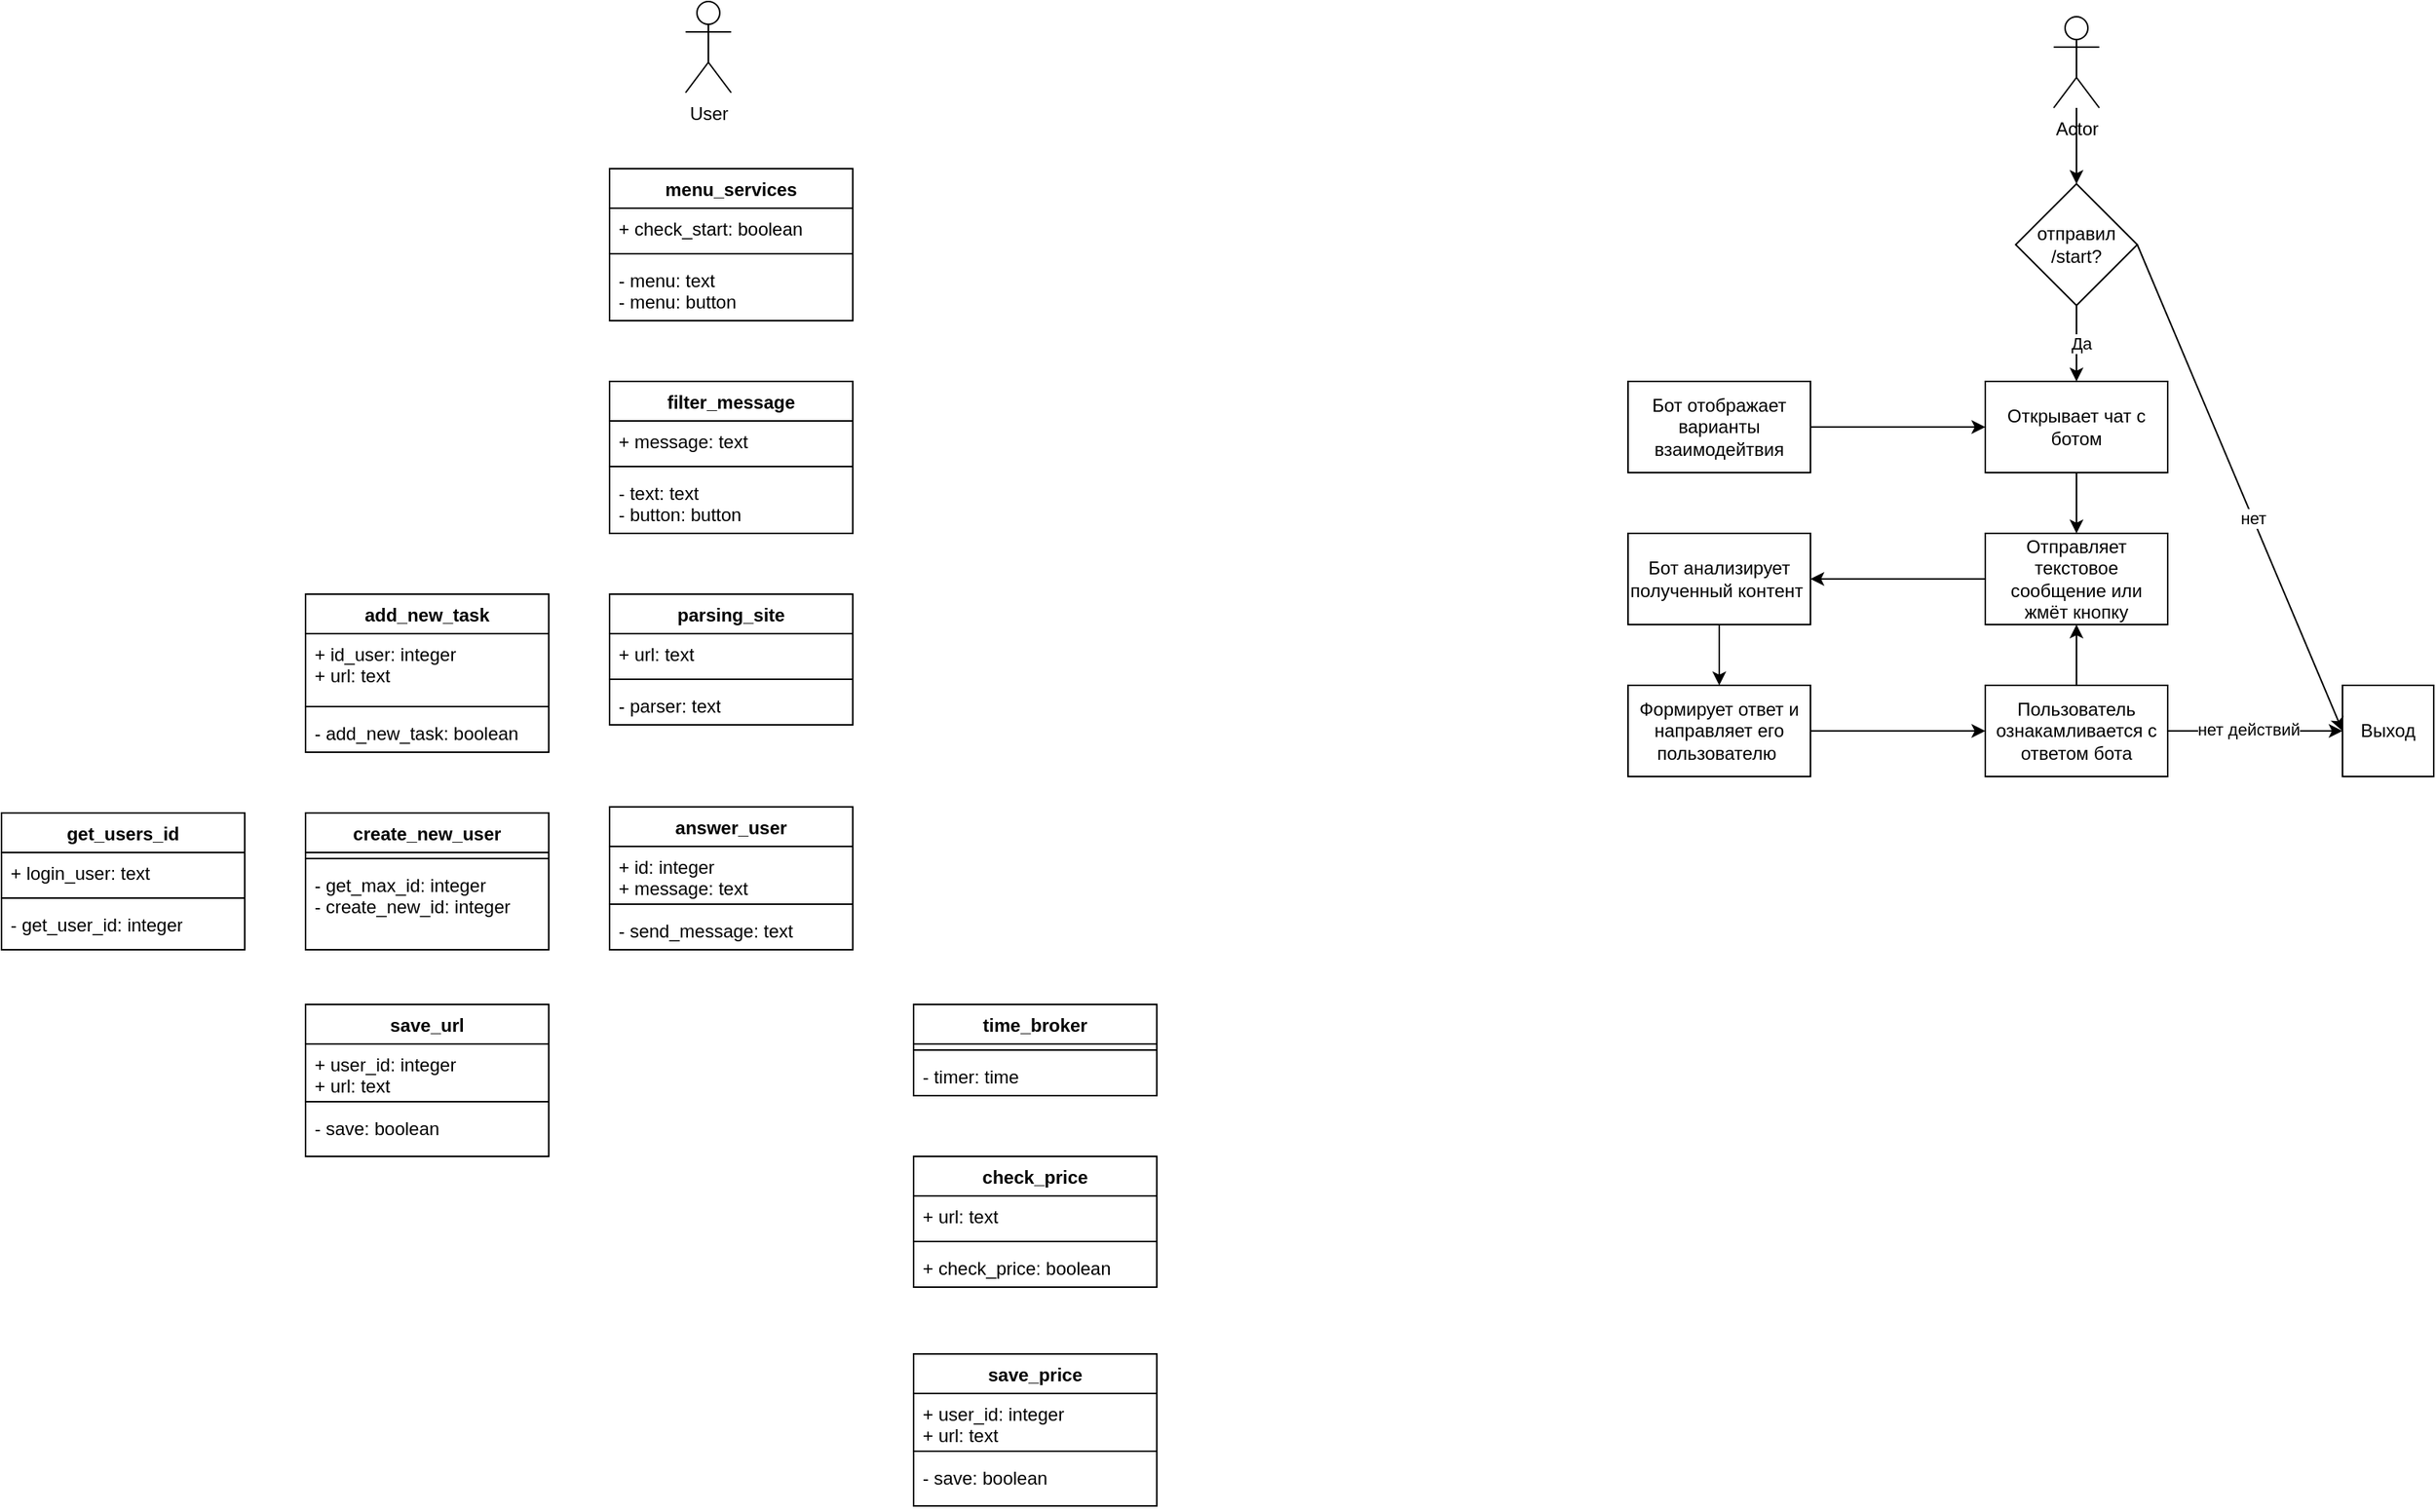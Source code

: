 <mxfile version="22.0.8" type="github">
  <diagram name="Страница — 1" id="5FJGtUaLvc8kbi69Jgre">
    <mxGraphModel dx="1953" dy="904" grid="1" gridSize="10" guides="1" tooltips="1" connect="1" arrows="1" fold="1" page="1" pageScale="1" pageWidth="827" pageHeight="1169" math="0" shadow="0">
      <root>
        <mxCell id="0" />
        <mxCell id="1" parent="0" />
        <mxCell id="BHRzeg4Tige4BvSvJ6PO-1" value="Actor" style="shape=umlActor;verticalLabelPosition=bottom;verticalAlign=top;html=1;outlineConnect=0;" parent="1" vertex="1">
          <mxGeometry x="550" y="40" width="30" height="60" as="geometry" />
        </mxCell>
        <mxCell id="BHRzeg4Tige4BvSvJ6PO-2" value="Отправляет текстовое сообщение или жмёт кнопку" style="rounded=0;whiteSpace=wrap;html=1;" parent="1" vertex="1">
          <mxGeometry x="505" y="380" width="120" height="60" as="geometry" />
        </mxCell>
        <mxCell id="BHRzeg4Tige4BvSvJ6PO-3" value="" style="endArrow=classic;html=1;rounded=0;entryX=0.5;entryY=0;entryDx=0;entryDy=0;" parent="1" source="BHRzeg4Tige4BvSvJ6PO-22" target="BHRzeg4Tige4BvSvJ6PO-4" edge="1">
          <mxGeometry width="50" height="50" relative="1" as="geometry">
            <mxPoint x="550" y="510" as="sourcePoint" />
            <mxPoint x="600" y="460" as="targetPoint" />
          </mxGeometry>
        </mxCell>
        <mxCell id="BHRzeg4Tige4BvSvJ6PO-24" value="Да" style="edgeLabel;html=1;align=center;verticalAlign=middle;resizable=0;points=[];" parent="BHRzeg4Tige4BvSvJ6PO-3" vertex="1" connectable="0">
          <mxGeometry y="3" relative="1" as="geometry">
            <mxPoint as="offset" />
          </mxGeometry>
        </mxCell>
        <mxCell id="BHRzeg4Tige4BvSvJ6PO-4" value="Открывает чат с ботом" style="rounded=0;whiteSpace=wrap;html=1;" parent="1" vertex="1">
          <mxGeometry x="505" y="280" width="120" height="60" as="geometry" />
        </mxCell>
        <mxCell id="BHRzeg4Tige4BvSvJ6PO-6" value="Бот отображает варианты взаимодейтвия" style="rounded=0;whiteSpace=wrap;html=1;" parent="1" vertex="1">
          <mxGeometry x="270" y="280" width="120" height="60" as="geometry" />
        </mxCell>
        <mxCell id="BHRzeg4Tige4BvSvJ6PO-7" value="" style="endArrow=classic;html=1;rounded=0;exitX=1;exitY=0.5;exitDx=0;exitDy=0;entryX=0;entryY=0.5;entryDx=0;entryDy=0;" parent="1" source="BHRzeg4Tige4BvSvJ6PO-6" target="BHRzeg4Tige4BvSvJ6PO-4" edge="1">
          <mxGeometry width="50" height="50" relative="1" as="geometry">
            <mxPoint x="550" y="610" as="sourcePoint" />
            <mxPoint x="600" y="560" as="targetPoint" />
          </mxGeometry>
        </mxCell>
        <mxCell id="BHRzeg4Tige4BvSvJ6PO-8" value="" style="endArrow=classic;html=1;rounded=0;exitX=0.5;exitY=1;exitDx=0;exitDy=0;entryX=0.5;entryY=0;entryDx=0;entryDy=0;" parent="1" source="BHRzeg4Tige4BvSvJ6PO-4" target="BHRzeg4Tige4BvSvJ6PO-2" edge="1">
          <mxGeometry width="50" height="50" relative="1" as="geometry">
            <mxPoint x="550" y="610" as="sourcePoint" />
            <mxPoint x="600" y="560" as="targetPoint" />
          </mxGeometry>
        </mxCell>
        <mxCell id="BHRzeg4Tige4BvSvJ6PO-9" value="Бот анализирует полученный контент&amp;nbsp;" style="rounded=0;whiteSpace=wrap;html=1;" parent="1" vertex="1">
          <mxGeometry x="270" y="380" width="120" height="60" as="geometry" />
        </mxCell>
        <mxCell id="BHRzeg4Tige4BvSvJ6PO-10" value="" style="endArrow=classic;html=1;rounded=0;entryX=1;entryY=0.5;entryDx=0;entryDy=0;exitX=0;exitY=0.5;exitDx=0;exitDy=0;" parent="1" source="BHRzeg4Tige4BvSvJ6PO-2" target="BHRzeg4Tige4BvSvJ6PO-9" edge="1">
          <mxGeometry width="50" height="50" relative="1" as="geometry">
            <mxPoint x="460" y="470" as="sourcePoint" />
            <mxPoint x="510" y="420" as="targetPoint" />
          </mxGeometry>
        </mxCell>
        <mxCell id="BHRzeg4Tige4BvSvJ6PO-11" value="Пользователь ознакамливается с ответом бота" style="rounded=0;whiteSpace=wrap;html=1;" parent="1" vertex="1">
          <mxGeometry x="505" y="480" width="120" height="60" as="geometry" />
        </mxCell>
        <mxCell id="BHRzeg4Tige4BvSvJ6PO-12" value="Формирует ответ и направляет его пользователю&amp;nbsp;" style="rounded=0;whiteSpace=wrap;html=1;" parent="1" vertex="1">
          <mxGeometry x="270" y="480" width="120" height="60" as="geometry" />
        </mxCell>
        <mxCell id="BHRzeg4Tige4BvSvJ6PO-13" value="" style="endArrow=classic;html=1;rounded=0;entryX=0.5;entryY=0;entryDx=0;entryDy=0;exitX=0.5;exitY=1;exitDx=0;exitDy=0;" parent="1" source="BHRzeg4Tige4BvSvJ6PO-9" target="BHRzeg4Tige4BvSvJ6PO-12" edge="1">
          <mxGeometry width="50" height="50" relative="1" as="geometry">
            <mxPoint x="230" y="500" as="sourcePoint" />
            <mxPoint x="280" y="450" as="targetPoint" />
          </mxGeometry>
        </mxCell>
        <mxCell id="BHRzeg4Tige4BvSvJ6PO-14" value="" style="endArrow=classic;html=1;rounded=0;entryX=0;entryY=0.5;entryDx=0;entryDy=0;exitX=1;exitY=0.5;exitDx=0;exitDy=0;" parent="1" source="BHRzeg4Tige4BvSvJ6PO-12" target="BHRzeg4Tige4BvSvJ6PO-11" edge="1">
          <mxGeometry width="50" height="50" relative="1" as="geometry">
            <mxPoint x="450" y="630" as="sourcePoint" />
            <mxPoint x="500" y="580" as="targetPoint" />
          </mxGeometry>
        </mxCell>
        <mxCell id="BHRzeg4Tige4BvSvJ6PO-15" value="" style="endArrow=classic;html=1;rounded=0;exitX=0.5;exitY=0;exitDx=0;exitDy=0;entryX=0.5;entryY=1;entryDx=0;entryDy=0;" parent="1" source="BHRzeg4Tige4BvSvJ6PO-11" target="BHRzeg4Tige4BvSvJ6PO-2" edge="1">
          <mxGeometry width="50" height="50" relative="1" as="geometry">
            <mxPoint x="730" y="540" as="sourcePoint" />
            <mxPoint x="780" y="490" as="targetPoint" />
          </mxGeometry>
        </mxCell>
        <mxCell id="BHRzeg4Tige4BvSvJ6PO-23" value="" style="endArrow=classic;html=1;rounded=0;entryX=0.5;entryY=0;entryDx=0;entryDy=0;" parent="1" source="BHRzeg4Tige4BvSvJ6PO-1" target="BHRzeg4Tige4BvSvJ6PO-22" edge="1">
          <mxGeometry width="50" height="50" relative="1" as="geometry">
            <mxPoint x="565" y="100" as="sourcePoint" />
            <mxPoint x="565" y="280" as="targetPoint" />
          </mxGeometry>
        </mxCell>
        <mxCell id="BHRzeg4Tige4BvSvJ6PO-22" value="отправил /start?" style="rhombus;whiteSpace=wrap;html=1;" parent="1" vertex="1">
          <mxGeometry x="525" y="150" width="80" height="80" as="geometry" />
        </mxCell>
        <mxCell id="BHRzeg4Tige4BvSvJ6PO-25" value="Выход" style="whiteSpace=wrap;html=1;aspect=fixed;" parent="1" vertex="1">
          <mxGeometry x="740" y="480" width="60" height="60" as="geometry" />
        </mxCell>
        <mxCell id="BHRzeg4Tige4BvSvJ6PO-26" value="" style="endArrow=classic;html=1;rounded=0;exitX=1;exitY=0.5;exitDx=0;exitDy=0;entryX=0;entryY=0.5;entryDx=0;entryDy=0;" parent="1" source="BHRzeg4Tige4BvSvJ6PO-22" target="BHRzeg4Tige4BvSvJ6PO-25" edge="1">
          <mxGeometry width="50" height="50" relative="1" as="geometry">
            <mxPoint x="710" y="240" as="sourcePoint" />
            <mxPoint x="760" y="190" as="targetPoint" />
          </mxGeometry>
        </mxCell>
        <mxCell id="BHRzeg4Tige4BvSvJ6PO-29" value="нет" style="edgeLabel;html=1;align=center;verticalAlign=middle;resizable=0;points=[];" parent="BHRzeg4Tige4BvSvJ6PO-26" vertex="1" connectable="0">
          <mxGeometry x="0.125" relative="1" as="geometry">
            <mxPoint as="offset" />
          </mxGeometry>
        </mxCell>
        <mxCell id="BHRzeg4Tige4BvSvJ6PO-27" value="" style="endArrow=classic;html=1;rounded=0;entryX=0;entryY=0.5;entryDx=0;entryDy=0;exitX=1;exitY=0.5;exitDx=0;exitDy=0;" parent="1" source="BHRzeg4Tige4BvSvJ6PO-11" target="BHRzeg4Tige4BvSvJ6PO-25" edge="1">
          <mxGeometry width="50" height="50" relative="1" as="geometry">
            <mxPoint x="400" y="430" as="sourcePoint" />
            <mxPoint x="450" y="380" as="targetPoint" />
          </mxGeometry>
        </mxCell>
        <mxCell id="BHRzeg4Tige4BvSvJ6PO-30" value="нет действий" style="edgeLabel;html=1;align=center;verticalAlign=middle;resizable=0;points=[];" parent="BHRzeg4Tige4BvSvJ6PO-27" vertex="1" connectable="0">
          <mxGeometry x="-0.078" y="1" relative="1" as="geometry">
            <mxPoint as="offset" />
          </mxGeometry>
        </mxCell>
        <mxCell id="H9uGGTbssXHLd05-33D6-1" value="filter_message" style="swimlane;fontStyle=1;align=center;verticalAlign=top;childLayout=stackLayout;horizontal=1;startSize=26;horizontalStack=0;resizeParent=1;resizeParentMax=0;resizeLast=0;collapsible=1;marginBottom=0;whiteSpace=wrap;html=1;" vertex="1" parent="1">
          <mxGeometry x="-400" y="280" width="160" height="100" as="geometry" />
        </mxCell>
        <mxCell id="H9uGGTbssXHLd05-33D6-2" value="+ message: text" style="text;strokeColor=none;fillColor=none;align=left;verticalAlign=top;spacingLeft=4;spacingRight=4;overflow=hidden;rotatable=0;points=[[0,0.5],[1,0.5]];portConstraint=eastwest;whiteSpace=wrap;html=1;" vertex="1" parent="H9uGGTbssXHLd05-33D6-1">
          <mxGeometry y="26" width="160" height="26" as="geometry" />
        </mxCell>
        <mxCell id="H9uGGTbssXHLd05-33D6-3" value="" style="line;strokeWidth=1;fillColor=none;align=left;verticalAlign=middle;spacingTop=-1;spacingLeft=3;spacingRight=3;rotatable=0;labelPosition=right;points=[];portConstraint=eastwest;strokeColor=inherit;" vertex="1" parent="H9uGGTbssXHLd05-33D6-1">
          <mxGeometry y="52" width="160" height="8" as="geometry" />
        </mxCell>
        <mxCell id="H9uGGTbssXHLd05-33D6-4" value="- text: text&lt;br&gt;- button: button" style="text;strokeColor=none;fillColor=none;align=left;verticalAlign=top;spacingLeft=4;spacingRight=4;overflow=hidden;rotatable=0;points=[[0,0.5],[1,0.5]];portConstraint=eastwest;whiteSpace=wrap;html=1;" vertex="1" parent="H9uGGTbssXHLd05-33D6-1">
          <mxGeometry y="60" width="160" height="40" as="geometry" />
        </mxCell>
        <mxCell id="H9uGGTbssXHLd05-33D6-6" value="User" style="shape=umlActor;verticalLabelPosition=bottom;verticalAlign=top;html=1;" vertex="1" parent="1">
          <mxGeometry x="-350" y="30" width="30" height="60" as="geometry" />
        </mxCell>
        <mxCell id="H9uGGTbssXHLd05-33D6-7" value="menu_services" style="swimlane;fontStyle=1;align=center;verticalAlign=top;childLayout=stackLayout;horizontal=1;startSize=26;horizontalStack=0;resizeParent=1;resizeParentMax=0;resizeLast=0;collapsible=1;marginBottom=0;whiteSpace=wrap;html=1;" vertex="1" parent="1">
          <mxGeometry x="-400" y="140" width="160" height="100" as="geometry" />
        </mxCell>
        <mxCell id="H9uGGTbssXHLd05-33D6-8" value="+ check_start: boolean" style="text;strokeColor=none;fillColor=none;align=left;verticalAlign=top;spacingLeft=4;spacingRight=4;overflow=hidden;rotatable=0;points=[[0,0.5],[1,0.5]];portConstraint=eastwest;whiteSpace=wrap;html=1;" vertex="1" parent="H9uGGTbssXHLd05-33D6-7">
          <mxGeometry y="26" width="160" height="26" as="geometry" />
        </mxCell>
        <mxCell id="H9uGGTbssXHLd05-33D6-9" value="" style="line;strokeWidth=1;fillColor=none;align=left;verticalAlign=middle;spacingTop=-1;spacingLeft=3;spacingRight=3;rotatable=0;labelPosition=right;points=[];portConstraint=eastwest;strokeColor=inherit;" vertex="1" parent="H9uGGTbssXHLd05-33D6-7">
          <mxGeometry y="52" width="160" height="8" as="geometry" />
        </mxCell>
        <mxCell id="H9uGGTbssXHLd05-33D6-10" value="- menu: text&lt;br&gt;- menu: button" style="text;strokeColor=none;fillColor=none;align=left;verticalAlign=top;spacingLeft=4;spacingRight=4;overflow=hidden;rotatable=0;points=[[0,0.5],[1,0.5]];portConstraint=eastwest;whiteSpace=wrap;html=1;" vertex="1" parent="H9uGGTbssXHLd05-33D6-7">
          <mxGeometry y="60" width="160" height="40" as="geometry" />
        </mxCell>
        <mxCell id="H9uGGTbssXHLd05-33D6-11" value="parsing_site" style="swimlane;fontStyle=1;align=center;verticalAlign=top;childLayout=stackLayout;horizontal=1;startSize=26;horizontalStack=0;resizeParent=1;resizeParentMax=0;resizeLast=0;collapsible=1;marginBottom=0;whiteSpace=wrap;html=1;" vertex="1" parent="1">
          <mxGeometry x="-400" y="420" width="160" height="86" as="geometry" />
        </mxCell>
        <mxCell id="H9uGGTbssXHLd05-33D6-12" value="+ url: text" style="text;strokeColor=none;fillColor=none;align=left;verticalAlign=top;spacingLeft=4;spacingRight=4;overflow=hidden;rotatable=0;points=[[0,0.5],[1,0.5]];portConstraint=eastwest;whiteSpace=wrap;html=1;" vertex="1" parent="H9uGGTbssXHLd05-33D6-11">
          <mxGeometry y="26" width="160" height="26" as="geometry" />
        </mxCell>
        <mxCell id="H9uGGTbssXHLd05-33D6-13" value="" style="line;strokeWidth=1;fillColor=none;align=left;verticalAlign=middle;spacingTop=-1;spacingLeft=3;spacingRight=3;rotatable=0;labelPosition=right;points=[];portConstraint=eastwest;strokeColor=inherit;" vertex="1" parent="H9uGGTbssXHLd05-33D6-11">
          <mxGeometry y="52" width="160" height="8" as="geometry" />
        </mxCell>
        <mxCell id="H9uGGTbssXHLd05-33D6-14" value="- parser: text" style="text;strokeColor=none;fillColor=none;align=left;verticalAlign=top;spacingLeft=4;spacingRight=4;overflow=hidden;rotatable=0;points=[[0,0.5],[1,0.5]];portConstraint=eastwest;whiteSpace=wrap;html=1;" vertex="1" parent="H9uGGTbssXHLd05-33D6-11">
          <mxGeometry y="60" width="160" height="26" as="geometry" />
        </mxCell>
        <mxCell id="H9uGGTbssXHLd05-33D6-15" value="save_url" style="swimlane;fontStyle=1;align=center;verticalAlign=top;childLayout=stackLayout;horizontal=1;startSize=26;horizontalStack=0;resizeParent=1;resizeParentMax=0;resizeLast=0;collapsible=1;marginBottom=0;whiteSpace=wrap;html=1;" vertex="1" parent="1">
          <mxGeometry x="-600" y="690" width="160" height="100" as="geometry" />
        </mxCell>
        <mxCell id="H9uGGTbssXHLd05-33D6-16" value="+ user_id: integer&lt;br&gt;+ url: text" style="text;strokeColor=none;fillColor=none;align=left;verticalAlign=top;spacingLeft=4;spacingRight=4;overflow=hidden;rotatable=0;points=[[0,0.5],[1,0.5]];portConstraint=eastwest;whiteSpace=wrap;html=1;" vertex="1" parent="H9uGGTbssXHLd05-33D6-15">
          <mxGeometry y="26" width="160" height="34" as="geometry" />
        </mxCell>
        <mxCell id="H9uGGTbssXHLd05-33D6-17" value="" style="line;strokeWidth=1;fillColor=none;align=left;verticalAlign=middle;spacingTop=-1;spacingLeft=3;spacingRight=3;rotatable=0;labelPosition=right;points=[];portConstraint=eastwest;strokeColor=inherit;" vertex="1" parent="H9uGGTbssXHLd05-33D6-15">
          <mxGeometry y="60" width="160" height="8" as="geometry" />
        </mxCell>
        <mxCell id="H9uGGTbssXHLd05-33D6-18" value="- save: boolean" style="text;strokeColor=none;fillColor=none;align=left;verticalAlign=top;spacingLeft=4;spacingRight=4;overflow=hidden;rotatable=0;points=[[0,0.5],[1,0.5]];portConstraint=eastwest;whiteSpace=wrap;html=1;" vertex="1" parent="H9uGGTbssXHLd05-33D6-15">
          <mxGeometry y="68" width="160" height="32" as="geometry" />
        </mxCell>
        <mxCell id="H9uGGTbssXHLd05-33D6-19" value="create_new_user" style="swimlane;fontStyle=1;align=center;verticalAlign=top;childLayout=stackLayout;horizontal=1;startSize=26;horizontalStack=0;resizeParent=1;resizeParentMax=0;resizeLast=0;collapsible=1;marginBottom=0;whiteSpace=wrap;html=1;" vertex="1" parent="1">
          <mxGeometry x="-600" y="564" width="160" height="90" as="geometry" />
        </mxCell>
        <mxCell id="H9uGGTbssXHLd05-33D6-21" value="" style="line;strokeWidth=1;fillColor=none;align=left;verticalAlign=middle;spacingTop=-1;spacingLeft=3;spacingRight=3;rotatable=0;labelPosition=right;points=[];portConstraint=eastwest;strokeColor=inherit;" vertex="1" parent="H9uGGTbssXHLd05-33D6-19">
          <mxGeometry y="26" width="160" height="8" as="geometry" />
        </mxCell>
        <mxCell id="H9uGGTbssXHLd05-33D6-22" value="- get_max_id: integer&lt;br&gt;- create_new_id: integer" style="text;strokeColor=none;fillColor=none;align=left;verticalAlign=top;spacingLeft=4;spacingRight=4;overflow=hidden;rotatable=0;points=[[0,0.5],[1,0.5]];portConstraint=eastwest;whiteSpace=wrap;html=1;" vertex="1" parent="H9uGGTbssXHLd05-33D6-19">
          <mxGeometry y="34" width="160" height="56" as="geometry" />
        </mxCell>
        <mxCell id="H9uGGTbssXHLd05-33D6-23" value="get_users_id" style="swimlane;fontStyle=1;align=center;verticalAlign=top;childLayout=stackLayout;horizontal=1;startSize=26;horizontalStack=0;resizeParent=1;resizeParentMax=0;resizeLast=0;collapsible=1;marginBottom=0;whiteSpace=wrap;html=1;" vertex="1" parent="1">
          <mxGeometry x="-800" y="564" width="160" height="90" as="geometry" />
        </mxCell>
        <mxCell id="H9uGGTbssXHLd05-33D6-24" value="+ login_user: text" style="text;strokeColor=none;fillColor=none;align=left;verticalAlign=top;spacingLeft=4;spacingRight=4;overflow=hidden;rotatable=0;points=[[0,0.5],[1,0.5]];portConstraint=eastwest;whiteSpace=wrap;html=1;" vertex="1" parent="H9uGGTbssXHLd05-33D6-23">
          <mxGeometry y="26" width="160" height="26" as="geometry" />
        </mxCell>
        <mxCell id="H9uGGTbssXHLd05-33D6-25" value="" style="line;strokeWidth=1;fillColor=none;align=left;verticalAlign=middle;spacingTop=-1;spacingLeft=3;spacingRight=3;rotatable=0;labelPosition=right;points=[];portConstraint=eastwest;strokeColor=inherit;" vertex="1" parent="H9uGGTbssXHLd05-33D6-23">
          <mxGeometry y="52" width="160" height="8" as="geometry" />
        </mxCell>
        <mxCell id="H9uGGTbssXHLd05-33D6-26" value="- get_user_id: integer" style="text;strokeColor=none;fillColor=none;align=left;verticalAlign=top;spacingLeft=4;spacingRight=4;overflow=hidden;rotatable=0;points=[[0,0.5],[1,0.5]];portConstraint=eastwest;whiteSpace=wrap;html=1;" vertex="1" parent="H9uGGTbssXHLd05-33D6-23">
          <mxGeometry y="60" width="160" height="30" as="geometry" />
        </mxCell>
        <mxCell id="H9uGGTbssXHLd05-33D6-27" value="check_price" style="swimlane;fontStyle=1;align=center;verticalAlign=top;childLayout=stackLayout;horizontal=1;startSize=26;horizontalStack=0;resizeParent=1;resizeParentMax=0;resizeLast=0;collapsible=1;marginBottom=0;whiteSpace=wrap;html=1;" vertex="1" parent="1">
          <mxGeometry x="-200" y="790" width="160" height="86" as="geometry" />
        </mxCell>
        <mxCell id="H9uGGTbssXHLd05-33D6-28" value="+ url: text" style="text;strokeColor=none;fillColor=none;align=left;verticalAlign=top;spacingLeft=4;spacingRight=4;overflow=hidden;rotatable=0;points=[[0,0.5],[1,0.5]];portConstraint=eastwest;whiteSpace=wrap;html=1;" vertex="1" parent="H9uGGTbssXHLd05-33D6-27">
          <mxGeometry y="26" width="160" height="26" as="geometry" />
        </mxCell>
        <mxCell id="H9uGGTbssXHLd05-33D6-29" value="" style="line;strokeWidth=1;fillColor=none;align=left;verticalAlign=middle;spacingTop=-1;spacingLeft=3;spacingRight=3;rotatable=0;labelPosition=right;points=[];portConstraint=eastwest;strokeColor=inherit;" vertex="1" parent="H9uGGTbssXHLd05-33D6-27">
          <mxGeometry y="52" width="160" height="8" as="geometry" />
        </mxCell>
        <mxCell id="H9uGGTbssXHLd05-33D6-30" value="+ check_price: boolean" style="text;strokeColor=none;fillColor=none;align=left;verticalAlign=top;spacingLeft=4;spacingRight=4;overflow=hidden;rotatable=0;points=[[0,0.5],[1,0.5]];portConstraint=eastwest;whiteSpace=wrap;html=1;" vertex="1" parent="H9uGGTbssXHLd05-33D6-27">
          <mxGeometry y="60" width="160" height="26" as="geometry" />
        </mxCell>
        <mxCell id="H9uGGTbssXHLd05-33D6-31" value="answer_user" style="swimlane;fontStyle=1;align=center;verticalAlign=top;childLayout=stackLayout;horizontal=1;startSize=26;horizontalStack=0;resizeParent=1;resizeParentMax=0;resizeLast=0;collapsible=1;marginBottom=0;whiteSpace=wrap;html=1;" vertex="1" parent="1">
          <mxGeometry x="-400" y="560" width="160" height="94" as="geometry" />
        </mxCell>
        <mxCell id="H9uGGTbssXHLd05-33D6-32" value="+ id: integer&lt;br&gt;+&amp;nbsp;message: text" style="text;strokeColor=none;fillColor=none;align=left;verticalAlign=top;spacingLeft=4;spacingRight=4;overflow=hidden;rotatable=0;points=[[0,0.5],[1,0.5]];portConstraint=eastwest;whiteSpace=wrap;html=1;" vertex="1" parent="H9uGGTbssXHLd05-33D6-31">
          <mxGeometry y="26" width="160" height="34" as="geometry" />
        </mxCell>
        <mxCell id="H9uGGTbssXHLd05-33D6-33" value="" style="line;strokeWidth=1;fillColor=none;align=left;verticalAlign=middle;spacingTop=-1;spacingLeft=3;spacingRight=3;rotatable=0;labelPosition=right;points=[];portConstraint=eastwest;strokeColor=inherit;" vertex="1" parent="H9uGGTbssXHLd05-33D6-31">
          <mxGeometry y="60" width="160" height="8" as="geometry" />
        </mxCell>
        <mxCell id="H9uGGTbssXHLd05-33D6-34" value="- send_message: text" style="text;strokeColor=none;fillColor=none;align=left;verticalAlign=top;spacingLeft=4;spacingRight=4;overflow=hidden;rotatable=0;points=[[0,0.5],[1,0.5]];portConstraint=eastwest;whiteSpace=wrap;html=1;" vertex="1" parent="H9uGGTbssXHLd05-33D6-31">
          <mxGeometry y="68" width="160" height="26" as="geometry" />
        </mxCell>
        <mxCell id="H9uGGTbssXHLd05-33D6-35" value="time_broker" style="swimlane;fontStyle=1;align=center;verticalAlign=top;childLayout=stackLayout;horizontal=1;startSize=26;horizontalStack=0;resizeParent=1;resizeParentMax=0;resizeLast=0;collapsible=1;marginBottom=0;whiteSpace=wrap;html=1;" vertex="1" parent="1">
          <mxGeometry x="-200" y="690" width="160" height="60" as="geometry" />
        </mxCell>
        <mxCell id="H9uGGTbssXHLd05-33D6-37" value="" style="line;strokeWidth=1;fillColor=none;align=left;verticalAlign=middle;spacingTop=-1;spacingLeft=3;spacingRight=3;rotatable=0;labelPosition=right;points=[];portConstraint=eastwest;strokeColor=inherit;" vertex="1" parent="H9uGGTbssXHLd05-33D6-35">
          <mxGeometry y="26" width="160" height="8" as="geometry" />
        </mxCell>
        <mxCell id="H9uGGTbssXHLd05-33D6-38" value="- timer: time&lt;br&gt;" style="text;strokeColor=none;fillColor=none;align=left;verticalAlign=top;spacingLeft=4;spacingRight=4;overflow=hidden;rotatable=0;points=[[0,0.5],[1,0.5]];portConstraint=eastwest;whiteSpace=wrap;html=1;" vertex="1" parent="H9uGGTbssXHLd05-33D6-35">
          <mxGeometry y="34" width="160" height="26" as="geometry" />
        </mxCell>
        <mxCell id="H9uGGTbssXHLd05-33D6-43" value="add_new_task" style="swimlane;fontStyle=1;align=center;verticalAlign=top;childLayout=stackLayout;horizontal=1;startSize=26;horizontalStack=0;resizeParent=1;resizeParentMax=0;resizeLast=0;collapsible=1;marginBottom=0;whiteSpace=wrap;html=1;" vertex="1" parent="1">
          <mxGeometry x="-600" y="420" width="160" height="104" as="geometry" />
        </mxCell>
        <mxCell id="H9uGGTbssXHLd05-33D6-44" value="+ id_user: integer&lt;br&gt;+ url: text" style="text;strokeColor=none;fillColor=none;align=left;verticalAlign=top;spacingLeft=4;spacingRight=4;overflow=hidden;rotatable=0;points=[[0,0.5],[1,0.5]];portConstraint=eastwest;whiteSpace=wrap;html=1;" vertex="1" parent="H9uGGTbssXHLd05-33D6-43">
          <mxGeometry y="26" width="160" height="44" as="geometry" />
        </mxCell>
        <mxCell id="H9uGGTbssXHLd05-33D6-45" value="" style="line;strokeWidth=1;fillColor=none;align=left;verticalAlign=middle;spacingTop=-1;spacingLeft=3;spacingRight=3;rotatable=0;labelPosition=right;points=[];portConstraint=eastwest;strokeColor=inherit;" vertex="1" parent="H9uGGTbssXHLd05-33D6-43">
          <mxGeometry y="70" width="160" height="8" as="geometry" />
        </mxCell>
        <mxCell id="H9uGGTbssXHLd05-33D6-46" value="- add_new_task: boolean" style="text;strokeColor=none;fillColor=none;align=left;verticalAlign=top;spacingLeft=4;spacingRight=4;overflow=hidden;rotatable=0;points=[[0,0.5],[1,0.5]];portConstraint=eastwest;whiteSpace=wrap;html=1;" vertex="1" parent="H9uGGTbssXHLd05-33D6-43">
          <mxGeometry y="78" width="160" height="26" as="geometry" />
        </mxCell>
        <mxCell id="H9uGGTbssXHLd05-33D6-48" value="save_price" style="swimlane;fontStyle=1;align=center;verticalAlign=top;childLayout=stackLayout;horizontal=1;startSize=26;horizontalStack=0;resizeParent=1;resizeParentMax=0;resizeLast=0;collapsible=1;marginBottom=0;whiteSpace=wrap;html=1;" vertex="1" parent="1">
          <mxGeometry x="-200" y="920" width="160" height="100" as="geometry" />
        </mxCell>
        <mxCell id="H9uGGTbssXHLd05-33D6-49" value="+ user_id: integer&lt;br&gt;+ url: text" style="text;strokeColor=none;fillColor=none;align=left;verticalAlign=top;spacingLeft=4;spacingRight=4;overflow=hidden;rotatable=0;points=[[0,0.5],[1,0.5]];portConstraint=eastwest;whiteSpace=wrap;html=1;" vertex="1" parent="H9uGGTbssXHLd05-33D6-48">
          <mxGeometry y="26" width="160" height="34" as="geometry" />
        </mxCell>
        <mxCell id="H9uGGTbssXHLd05-33D6-50" value="" style="line;strokeWidth=1;fillColor=none;align=left;verticalAlign=middle;spacingTop=-1;spacingLeft=3;spacingRight=3;rotatable=0;labelPosition=right;points=[];portConstraint=eastwest;strokeColor=inherit;" vertex="1" parent="H9uGGTbssXHLd05-33D6-48">
          <mxGeometry y="60" width="160" height="8" as="geometry" />
        </mxCell>
        <mxCell id="H9uGGTbssXHLd05-33D6-51" value="- save: boolean" style="text;strokeColor=none;fillColor=none;align=left;verticalAlign=top;spacingLeft=4;spacingRight=4;overflow=hidden;rotatable=0;points=[[0,0.5],[1,0.5]];portConstraint=eastwest;whiteSpace=wrap;html=1;" vertex="1" parent="H9uGGTbssXHLd05-33D6-48">
          <mxGeometry y="68" width="160" height="32" as="geometry" />
        </mxCell>
      </root>
    </mxGraphModel>
  </diagram>
</mxfile>
